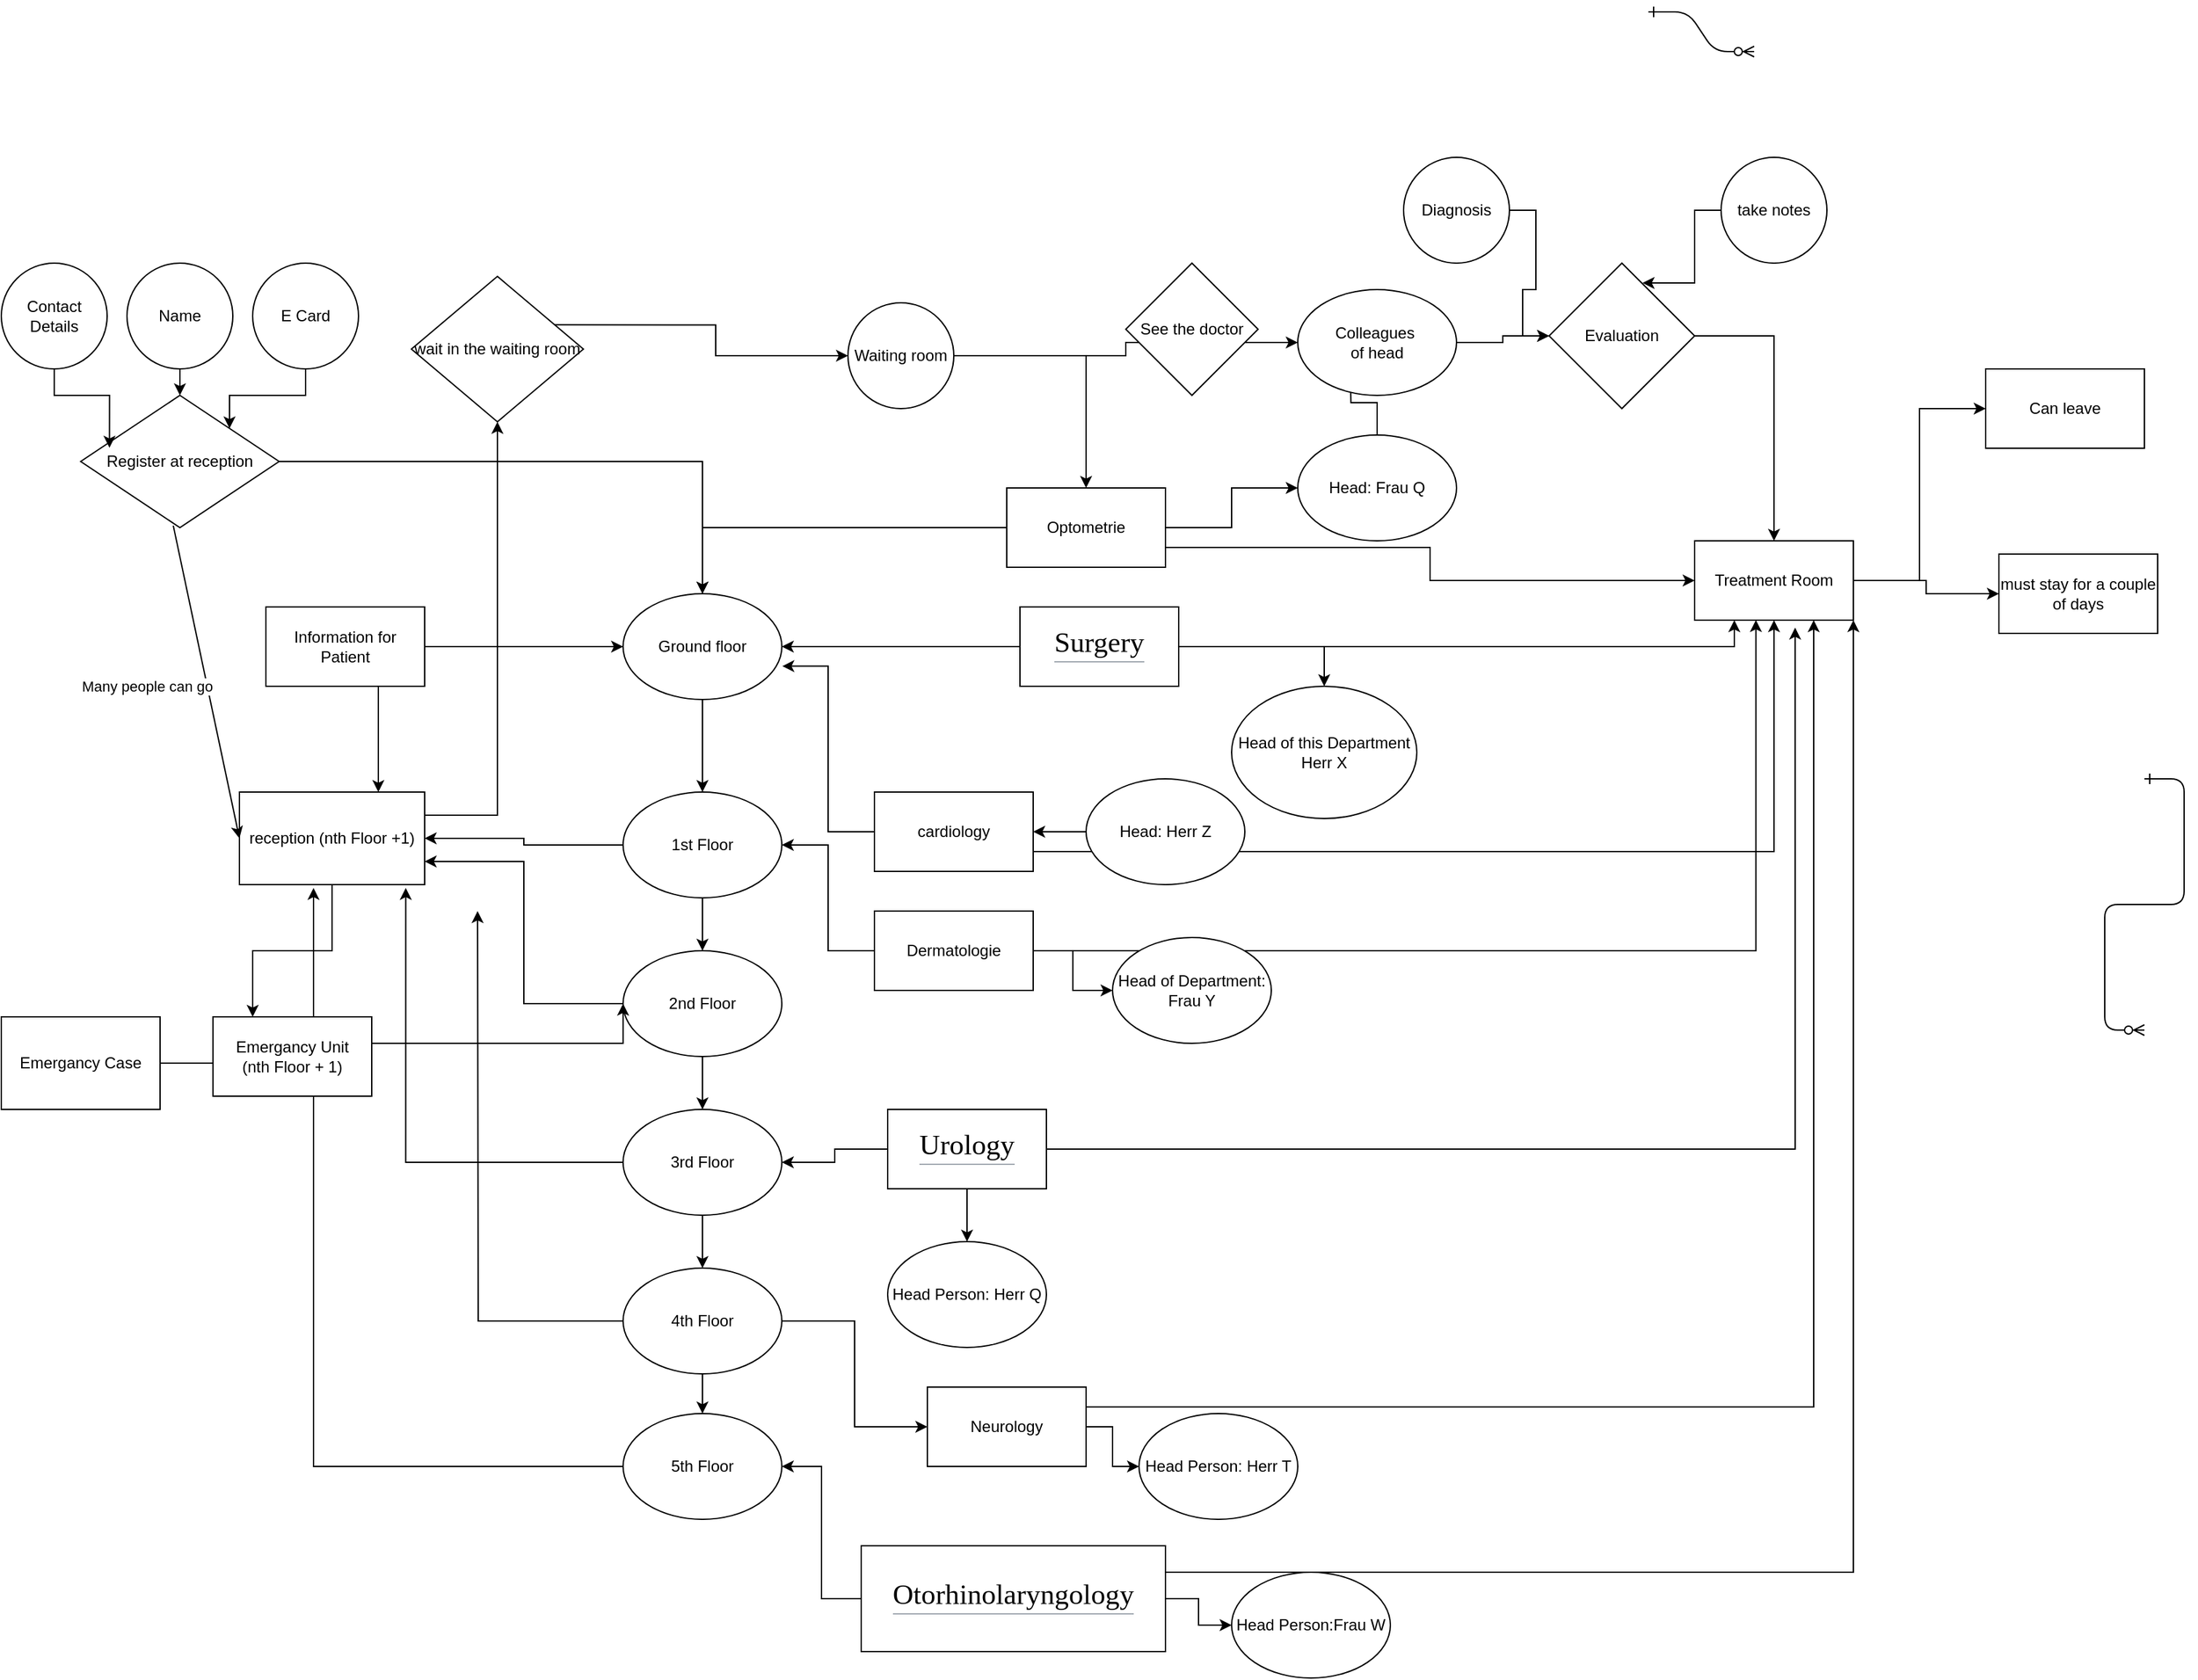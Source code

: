 <mxfile version="14.4.3" type="github">
  <diagram id="R2lEEEUBdFMjLlhIrx00" name="Page-1">
    <mxGraphModel dx="2676" dy="1929" grid="1" gridSize="10" guides="1" tooltips="1" connect="1" arrows="1" fold="1" page="1" pageScale="1" pageWidth="850" pageHeight="1100" math="0" shadow="0" extFonts="Permanent Marker^https://fonts.googleapis.com/css?family=Permanent+Marker">
      <root>
        <mxCell id="0" />
        <mxCell id="1" parent="0" />
        <mxCell id="C-vyLk0tnHw3VtMMgP7b-1" value="" style="edgeStyle=entityRelationEdgeStyle;endArrow=ERzeroToMany;startArrow=ERone;endFill=1;startFill=0;" parent="1" edge="1">
          <mxGeometry width="100" height="100" relative="1" as="geometry">
            <mxPoint x="405" y="-380" as="sourcePoint" />
            <mxPoint x="485" y="-350" as="targetPoint" />
          </mxGeometry>
        </mxCell>
        <mxCell id="C-vyLk0tnHw3VtMMgP7b-12" value="" style="edgeStyle=entityRelationEdgeStyle;endArrow=ERzeroToMany;startArrow=ERone;endFill=1;startFill=0;" parent="1" edge="1">
          <mxGeometry width="100" height="100" relative="1" as="geometry">
            <mxPoint x="780" y="200" as="sourcePoint" />
            <mxPoint x="780" y="390" as="targetPoint" />
          </mxGeometry>
        </mxCell>
        <mxCell id="jUTUyWdpoJ4dByFYasT1-13" style="edgeStyle=orthogonalEdgeStyle;rounded=0;orthogonalLoop=1;jettySize=auto;html=1;entryX=0;entryY=0.5;entryDx=0;entryDy=0;" parent="1" source="jUTUyWdpoJ4dByFYasT1-3" target="jUTUyWdpoJ4dByFYasT1-12" edge="1">
          <mxGeometry relative="1" as="geometry" />
        </mxCell>
        <mxCell id="jUTUyWdpoJ4dByFYasT1-42" style="edgeStyle=orthogonalEdgeStyle;rounded=0;orthogonalLoop=1;jettySize=auto;html=1;exitX=0;exitY=0.5;exitDx=0;exitDy=0;entryX=1;entryY=0.5;entryDx=0;entryDy=0;" parent="1" source="jUTUyWdpoJ4dByFYasT1-3" target="jUTUyWdpoJ4dByFYasT1-27" edge="1">
          <mxGeometry relative="1" as="geometry" />
        </mxCell>
        <mxCell id="rC-h7U5cNnP6s9ntKth8-61" style="edgeStyle=orthogonalEdgeStyle;rounded=0;orthogonalLoop=1;jettySize=auto;html=1;exitX=1;exitY=0.5;exitDx=0;exitDy=0;entryX=0.386;entryY=0.998;entryDx=0;entryDy=0;entryPerimeter=0;" edge="1" parent="1" source="jUTUyWdpoJ4dByFYasT1-3" target="rC-h7U5cNnP6s9ntKth8-38">
          <mxGeometry relative="1" as="geometry" />
        </mxCell>
        <mxCell id="jUTUyWdpoJ4dByFYasT1-3" value="Dermatologie" style="rounded=0;whiteSpace=wrap;html=1;" parent="1" vertex="1">
          <mxGeometry x="-180" y="300" width="120" height="60" as="geometry" />
        </mxCell>
        <mxCell id="jUTUyWdpoJ4dByFYasT1-18" style="edgeStyle=orthogonalEdgeStyle;rounded=0;orthogonalLoop=1;jettySize=auto;html=1;entryX=0.5;entryY=0;entryDx=0;entryDy=0;" parent="1" source="rC-h7U5cNnP6s9ntKth8-9" target="jUTUyWdpoJ4dByFYasT1-16" edge="1">
          <mxGeometry relative="1" as="geometry" />
        </mxCell>
        <mxCell id="rC-h7U5cNnP6s9ntKth8-11" style="edgeStyle=orthogonalEdgeStyle;rounded=0;orthogonalLoop=1;jettySize=auto;html=1;entryX=0.5;entryY=0;entryDx=0;entryDy=0;" edge="1" parent="1" source="jUTUyWdpoJ4dByFYasT1-4" target="jUTUyWdpoJ4dByFYasT1-16">
          <mxGeometry relative="1" as="geometry" />
        </mxCell>
        <mxCell id="rC-h7U5cNnP6s9ntKth8-21" value="" style="edgeStyle=orthogonalEdgeStyle;rounded=0;orthogonalLoop=1;jettySize=auto;html=1;" edge="1" parent="1" source="jUTUyWdpoJ4dByFYasT1-4" target="rC-h7U5cNnP6s9ntKth8-20">
          <mxGeometry relative="1" as="geometry" />
        </mxCell>
        <mxCell id="rC-h7U5cNnP6s9ntKth8-39" style="edgeStyle=orthogonalEdgeStyle;rounded=0;orthogonalLoop=1;jettySize=auto;html=1;exitX=1;exitY=0.75;exitDx=0;exitDy=0;" edge="1" parent="1" source="jUTUyWdpoJ4dByFYasT1-4" target="rC-h7U5cNnP6s9ntKth8-38">
          <mxGeometry relative="1" as="geometry" />
        </mxCell>
        <mxCell id="jUTUyWdpoJ4dByFYasT1-4" value="Optometrie" style="rounded=0;whiteSpace=wrap;html=1;" parent="1" vertex="1">
          <mxGeometry x="-80" y="-20" width="120" height="60" as="geometry" />
        </mxCell>
        <mxCell id="jUTUyWdpoJ4dByFYasT1-54" style="edgeStyle=orthogonalEdgeStyle;rounded=0;orthogonalLoop=1;jettySize=auto;html=1;exitX=1;exitY=0.5;exitDx=0;exitDy=0;entryX=0;entryY=0.5;entryDx=0;entryDy=0;" parent="1" source="jUTUyWdpoJ4dByFYasT1-5" target="jUTUyWdpoJ4dByFYasT1-52" edge="1">
          <mxGeometry relative="1" as="geometry" />
        </mxCell>
        <mxCell id="rC-h7U5cNnP6s9ntKth8-64" style="edgeStyle=orthogonalEdgeStyle;rounded=0;orthogonalLoop=1;jettySize=auto;html=1;exitX=1;exitY=0.25;exitDx=0;exitDy=0;entryX=0.75;entryY=1;entryDx=0;entryDy=0;" edge="1" parent="1" source="jUTUyWdpoJ4dByFYasT1-5" target="rC-h7U5cNnP6s9ntKth8-38">
          <mxGeometry relative="1" as="geometry">
            <mxPoint x="540" y="650" as="targetPoint" />
          </mxGeometry>
        </mxCell>
        <mxCell id="jUTUyWdpoJ4dByFYasT1-5" value="Neurology" style="rounded=0;whiteSpace=wrap;html=1;" parent="1" vertex="1">
          <mxGeometry x="-140" y="660" width="120" height="60" as="geometry" />
        </mxCell>
        <mxCell id="jUTUyWdpoJ4dByFYasT1-47" style="edgeStyle=orthogonalEdgeStyle;rounded=0;orthogonalLoop=1;jettySize=auto;html=1;entryX=1;entryY=0.5;entryDx=0;entryDy=0;" parent="1" source="jUTUyWdpoJ4dByFYasT1-7" target="jUTUyWdpoJ4dByFYasT1-37" edge="1">
          <mxGeometry relative="1" as="geometry" />
        </mxCell>
        <mxCell id="jUTUyWdpoJ4dByFYasT1-49" style="edgeStyle=orthogonalEdgeStyle;rounded=0;orthogonalLoop=1;jettySize=auto;html=1;exitX=1;exitY=0.5;exitDx=0;exitDy=0;" parent="1" source="jUTUyWdpoJ4dByFYasT1-7" target="jUTUyWdpoJ4dByFYasT1-48" edge="1">
          <mxGeometry relative="1" as="geometry" />
        </mxCell>
        <mxCell id="rC-h7U5cNnP6s9ntKth8-65" style="edgeStyle=orthogonalEdgeStyle;rounded=0;orthogonalLoop=1;jettySize=auto;html=1;exitX=1;exitY=0.25;exitDx=0;exitDy=0;entryX=1;entryY=1;entryDx=0;entryDy=0;" edge="1" parent="1" source="jUTUyWdpoJ4dByFYasT1-7" target="rC-h7U5cNnP6s9ntKth8-38">
          <mxGeometry relative="1" as="geometry" />
        </mxCell>
        <mxCell id="jUTUyWdpoJ4dByFYasT1-7" value="&#xa;&#xa;&lt;h1 id=&quot;firstHeading&quot; class=&quot;firstHeading&quot; style=&quot;color: rgb(0, 0, 0); margin: 0px 0px 0.25em; padding: 0px; overflow: visible; border-bottom: 1px solid rgb(162, 169, 177); font-size: 1.8em; font-weight: normal; font-family: &amp;quot;linux libertine&amp;quot;, georgia, times, serif; line-height: 1.3; font-style: normal; letter-spacing: normal; text-indent: 0px; text-transform: none; word-spacing: 0px;&quot;&gt;Otorhinolaryngology&lt;/h1&gt;&#xa;&#xa;" style="rounded=0;whiteSpace=wrap;html=1;" parent="1" vertex="1">
          <mxGeometry x="-190" y="780" width="230" height="80" as="geometry" />
        </mxCell>
        <mxCell id="jUTUyWdpoJ4dByFYasT1-11" style="edgeStyle=orthogonalEdgeStyle;rounded=0;orthogonalLoop=1;jettySize=auto;html=1;entryX=0.5;entryY=0;entryDx=0;entryDy=0;" parent="1" source="jUTUyWdpoJ4dByFYasT1-8" target="jUTUyWdpoJ4dByFYasT1-10" edge="1">
          <mxGeometry relative="1" as="geometry" />
        </mxCell>
        <mxCell id="jUTUyWdpoJ4dByFYasT1-17" style="edgeStyle=orthogonalEdgeStyle;rounded=0;orthogonalLoop=1;jettySize=auto;html=1;exitX=0;exitY=0.5;exitDx=0;exitDy=0;entryX=1;entryY=0.5;entryDx=0;entryDy=0;" parent="1" source="jUTUyWdpoJ4dByFYasT1-8" target="jUTUyWdpoJ4dByFYasT1-16" edge="1">
          <mxGeometry relative="1" as="geometry" />
        </mxCell>
        <mxCell id="rC-h7U5cNnP6s9ntKth8-60" style="edgeStyle=orthogonalEdgeStyle;rounded=0;orthogonalLoop=1;jettySize=auto;html=1;exitX=1;exitY=0.5;exitDx=0;exitDy=0;entryX=0.25;entryY=1;entryDx=0;entryDy=0;" edge="1" parent="1" source="jUTUyWdpoJ4dByFYasT1-8" target="rC-h7U5cNnP6s9ntKth8-38">
          <mxGeometry relative="1" as="geometry" />
        </mxCell>
        <mxCell id="jUTUyWdpoJ4dByFYasT1-8" value="&#xa;&#xa;&lt;h1 id=&quot;firstHeading&quot; class=&quot;firstHeading&quot; style=&quot;color: rgb(0, 0, 0); margin: 0px 0px 0.25em; padding: 0px; overflow: visible; border-bottom: 1px solid rgb(162, 169, 177); font-size: 1.8em; font-weight: normal; font-family: &amp;quot;linux libertine&amp;quot;, georgia, times, serif; line-height: 1.3; font-style: normal; letter-spacing: normal; text-indent: 0px; text-transform: none; word-spacing: 0px;&quot;&gt;Surgery&lt;/h1&gt;&#xa;&#xa;" style="rounded=0;whiteSpace=wrap;html=1;" parent="1" vertex="1">
          <mxGeometry x="-70" y="70" width="120" height="60" as="geometry" />
        </mxCell>
        <mxCell id="jUTUyWdpoJ4dByFYasT1-43" style="edgeStyle=orthogonalEdgeStyle;rounded=0;orthogonalLoop=1;jettySize=auto;html=1;entryX=1;entryY=0.5;entryDx=0;entryDy=0;" parent="1" source="jUTUyWdpoJ4dByFYasT1-9" target="jUTUyWdpoJ4dByFYasT1-33" edge="1">
          <mxGeometry relative="1" as="geometry" />
        </mxCell>
        <mxCell id="jUTUyWdpoJ4dByFYasT1-46" style="edgeStyle=orthogonalEdgeStyle;rounded=0;orthogonalLoop=1;jettySize=auto;html=1;exitX=0.5;exitY=1;exitDx=0;exitDy=0;entryX=0.5;entryY=0;entryDx=0;entryDy=0;" parent="1" source="jUTUyWdpoJ4dByFYasT1-9" target="jUTUyWdpoJ4dByFYasT1-44" edge="1">
          <mxGeometry relative="1" as="geometry" />
        </mxCell>
        <mxCell id="rC-h7U5cNnP6s9ntKth8-63" style="edgeStyle=orthogonalEdgeStyle;rounded=0;orthogonalLoop=1;jettySize=auto;html=1;exitX=1;exitY=0.5;exitDx=0;exitDy=0;entryX=0.633;entryY=1.093;entryDx=0;entryDy=0;entryPerimeter=0;" edge="1" parent="1" source="jUTUyWdpoJ4dByFYasT1-9" target="rC-h7U5cNnP6s9ntKth8-38">
          <mxGeometry relative="1" as="geometry">
            <mxPoint x="560" y="470" as="targetPoint" />
          </mxGeometry>
        </mxCell>
        <mxCell id="jUTUyWdpoJ4dByFYasT1-9" value="&#xa;&#xa;&lt;h1 id=&quot;firstHeading&quot; class=&quot;firstHeading&quot; style=&quot;color: rgb(0, 0, 0); margin: 0px 0px 0.25em; padding: 0px; overflow: visible; border-bottom: 1px solid rgb(162, 169, 177); font-size: 1.8em; font-weight: normal; font-family: &amp;quot;linux libertine&amp;quot;, georgia, times, serif; line-height: 1.3; font-style: normal; letter-spacing: normal; text-indent: 0px; text-transform: none; word-spacing: 0px;&quot;&gt;Urology&lt;/h1&gt;&#xa;&#xa;" style="rounded=0;whiteSpace=wrap;html=1;" parent="1" vertex="1">
          <mxGeometry x="-170" y="450" width="120" height="60" as="geometry" />
        </mxCell>
        <mxCell id="jUTUyWdpoJ4dByFYasT1-10" value="Head of this Department Herr X" style="ellipse;whiteSpace=wrap;html=1;" parent="1" vertex="1">
          <mxGeometry x="90" y="130" width="140" height="100" as="geometry" />
        </mxCell>
        <mxCell id="jUTUyWdpoJ4dByFYasT1-12" value="Head of Department: Frau Y" style="ellipse;whiteSpace=wrap;html=1;" parent="1" vertex="1">
          <mxGeometry y="320" width="120" height="80" as="geometry" />
        </mxCell>
        <mxCell id="jUTUyWdpoJ4dByFYasT1-28" style="edgeStyle=orthogonalEdgeStyle;rounded=0;orthogonalLoop=1;jettySize=auto;html=1;exitX=0.5;exitY=1;exitDx=0;exitDy=0;entryX=0.5;entryY=0;entryDx=0;entryDy=0;" parent="1" source="jUTUyWdpoJ4dByFYasT1-16" target="jUTUyWdpoJ4dByFYasT1-27" edge="1">
          <mxGeometry relative="1" as="geometry">
            <mxPoint x="-309.647" y="170" as="targetPoint" />
          </mxGeometry>
        </mxCell>
        <mxCell id="rC-h7U5cNnP6s9ntKth8-6" style="edgeStyle=orthogonalEdgeStyle;rounded=0;orthogonalLoop=1;jettySize=auto;html=1;entryX=0.75;entryY=0;entryDx=0;entryDy=0;" edge="1" parent="1" source="jUTUyWdpoJ4dByFYasT1-16" target="jUTUyWdpoJ4dByFYasT1-59">
          <mxGeometry relative="1" as="geometry" />
        </mxCell>
        <mxCell id="jUTUyWdpoJ4dByFYasT1-16" value="Ground floor" style="ellipse;whiteSpace=wrap;html=1;" parent="1" vertex="1">
          <mxGeometry x="-370" y="60" width="120" height="80" as="geometry" />
        </mxCell>
        <mxCell id="jUTUyWdpoJ4dByFYasT1-39" style="edgeStyle=orthogonalEdgeStyle;rounded=0;orthogonalLoop=1;jettySize=auto;html=1;entryX=1.003;entryY=0.685;entryDx=0;entryDy=0;entryPerimeter=0;" parent="1" source="jUTUyWdpoJ4dByFYasT1-21" target="jUTUyWdpoJ4dByFYasT1-16" edge="1">
          <mxGeometry relative="1" as="geometry">
            <mxPoint x="-230" y="130" as="targetPoint" />
          </mxGeometry>
        </mxCell>
        <mxCell id="rC-h7U5cNnP6s9ntKth8-62" style="edgeStyle=orthogonalEdgeStyle;rounded=0;orthogonalLoop=1;jettySize=auto;html=1;exitX=1;exitY=0.75;exitDx=0;exitDy=0;" edge="1" parent="1" source="jUTUyWdpoJ4dByFYasT1-21" target="rC-h7U5cNnP6s9ntKth8-38">
          <mxGeometry relative="1" as="geometry">
            <mxPoint x="540" y="255.286" as="targetPoint" />
          </mxGeometry>
        </mxCell>
        <mxCell id="jUTUyWdpoJ4dByFYasT1-21" value="cardiology" style="rounded=0;whiteSpace=wrap;html=1;" parent="1" vertex="1">
          <mxGeometry x="-180" y="210" width="120" height="60" as="geometry" />
        </mxCell>
        <mxCell id="jUTUyWdpoJ4dByFYasT1-24" style="edgeStyle=orthogonalEdgeStyle;rounded=0;orthogonalLoop=1;jettySize=auto;html=1;entryX=1;entryY=0.5;entryDx=0;entryDy=0;" parent="1" source="jUTUyWdpoJ4dByFYasT1-23" target="jUTUyWdpoJ4dByFYasT1-21" edge="1">
          <mxGeometry relative="1" as="geometry" />
        </mxCell>
        <mxCell id="jUTUyWdpoJ4dByFYasT1-23" value="Head: Herr Z" style="ellipse;whiteSpace=wrap;html=1;" parent="1" vertex="1">
          <mxGeometry x="-20" y="200" width="120" height="80" as="geometry" />
        </mxCell>
        <mxCell id="jUTUyWdpoJ4dByFYasT1-41" style="edgeStyle=orthogonalEdgeStyle;rounded=0;orthogonalLoop=1;jettySize=auto;html=1;entryX=0;entryY=0.5;entryDx=0;entryDy=0;" parent="1" source="jUTUyWdpoJ4dByFYasT1-25" target="jUTUyWdpoJ4dByFYasT1-16" edge="1">
          <mxGeometry relative="1" as="geometry" />
        </mxCell>
        <mxCell id="jUTUyWdpoJ4dByFYasT1-25" value="Information for Patient" style="rounded=0;whiteSpace=wrap;html=1;" parent="1" vertex="1">
          <mxGeometry x="-640" y="70" width="120" height="60" as="geometry" />
        </mxCell>
        <mxCell id="jUTUyWdpoJ4dByFYasT1-32" style="edgeStyle=orthogonalEdgeStyle;rounded=0;orthogonalLoop=1;jettySize=auto;html=1;exitX=0.5;exitY=1;exitDx=0;exitDy=0;entryX=0.5;entryY=0;entryDx=0;entryDy=0;" parent="1" source="jUTUyWdpoJ4dByFYasT1-27" target="jUTUyWdpoJ4dByFYasT1-30" edge="1">
          <mxGeometry relative="1" as="geometry" />
        </mxCell>
        <mxCell id="rC-h7U5cNnP6s9ntKth8-1" style="edgeStyle=orthogonalEdgeStyle;rounded=0;orthogonalLoop=1;jettySize=auto;html=1;exitX=0;exitY=0.5;exitDx=0;exitDy=0;entryX=1;entryY=0.5;entryDx=0;entryDy=0;" edge="1" parent="1" source="jUTUyWdpoJ4dByFYasT1-27" target="jUTUyWdpoJ4dByFYasT1-59">
          <mxGeometry relative="1" as="geometry" />
        </mxCell>
        <mxCell id="jUTUyWdpoJ4dByFYasT1-27" value="1st Floor" style="ellipse;whiteSpace=wrap;html=1;" parent="1" vertex="1">
          <mxGeometry x="-370" y="210" width="120" height="80" as="geometry" />
        </mxCell>
        <mxCell id="jUTUyWdpoJ4dByFYasT1-34" value="" style="edgeStyle=orthogonalEdgeStyle;rounded=0;orthogonalLoop=1;jettySize=auto;html=1;" parent="1" source="jUTUyWdpoJ4dByFYasT1-30" target="jUTUyWdpoJ4dByFYasT1-33" edge="1">
          <mxGeometry relative="1" as="geometry" />
        </mxCell>
        <mxCell id="rC-h7U5cNnP6s9ntKth8-2" style="edgeStyle=orthogonalEdgeStyle;rounded=0;orthogonalLoop=1;jettySize=auto;html=1;exitX=0;exitY=0.5;exitDx=0;exitDy=0;entryX=1;entryY=0.75;entryDx=0;entryDy=0;" edge="1" parent="1" source="jUTUyWdpoJ4dByFYasT1-30" target="jUTUyWdpoJ4dByFYasT1-59">
          <mxGeometry relative="1" as="geometry" />
        </mxCell>
        <mxCell id="jUTUyWdpoJ4dByFYasT1-30" value="2nd Floor" style="ellipse;whiteSpace=wrap;html=1;" parent="1" vertex="1">
          <mxGeometry x="-370" y="330" width="120" height="80" as="geometry" />
        </mxCell>
        <mxCell id="jUTUyWdpoJ4dByFYasT1-36" value="" style="edgeStyle=orthogonalEdgeStyle;rounded=0;orthogonalLoop=1;jettySize=auto;html=1;" parent="1" source="jUTUyWdpoJ4dByFYasT1-33" target="jUTUyWdpoJ4dByFYasT1-35" edge="1">
          <mxGeometry relative="1" as="geometry" />
        </mxCell>
        <mxCell id="rC-h7U5cNnP6s9ntKth8-3" style="edgeStyle=orthogonalEdgeStyle;rounded=0;orthogonalLoop=1;jettySize=auto;html=1;exitX=0;exitY=0.5;exitDx=0;exitDy=0;entryX=0.898;entryY=1.035;entryDx=0;entryDy=0;entryPerimeter=0;" edge="1" parent="1" source="jUTUyWdpoJ4dByFYasT1-33" target="jUTUyWdpoJ4dByFYasT1-59">
          <mxGeometry relative="1" as="geometry" />
        </mxCell>
        <mxCell id="jUTUyWdpoJ4dByFYasT1-33" value="3rd Floor" style="ellipse;whiteSpace=wrap;html=1;" parent="1" vertex="1">
          <mxGeometry x="-370" y="450" width="120" height="80" as="geometry" />
        </mxCell>
        <mxCell id="jUTUyWdpoJ4dByFYasT1-38" style="edgeStyle=orthogonalEdgeStyle;rounded=0;orthogonalLoop=1;jettySize=auto;html=1;entryX=0.5;entryY=0;entryDx=0;entryDy=0;" parent="1" source="jUTUyWdpoJ4dByFYasT1-35" target="jUTUyWdpoJ4dByFYasT1-37" edge="1">
          <mxGeometry relative="1" as="geometry" />
        </mxCell>
        <mxCell id="jUTUyWdpoJ4dByFYasT1-50" style="edgeStyle=orthogonalEdgeStyle;rounded=0;orthogonalLoop=1;jettySize=auto;html=1;exitX=1;exitY=0.5;exitDx=0;exitDy=0;entryX=0;entryY=0.5;entryDx=0;entryDy=0;" parent="1" source="jUTUyWdpoJ4dByFYasT1-35" target="jUTUyWdpoJ4dByFYasT1-5" edge="1">
          <mxGeometry relative="1" as="geometry" />
        </mxCell>
        <mxCell id="rC-h7U5cNnP6s9ntKth8-4" style="edgeStyle=orthogonalEdgeStyle;rounded=0;orthogonalLoop=1;jettySize=auto;html=1;exitX=0;exitY=0.5;exitDx=0;exitDy=0;" edge="1" parent="1" source="jUTUyWdpoJ4dByFYasT1-35">
          <mxGeometry relative="1" as="geometry">
            <mxPoint x="-480" y="300" as="targetPoint" />
          </mxGeometry>
        </mxCell>
        <mxCell id="jUTUyWdpoJ4dByFYasT1-35" value="4th Floor&lt;br&gt;" style="ellipse;whiteSpace=wrap;html=1;" parent="1" vertex="1">
          <mxGeometry x="-370" y="570" width="120" height="80" as="geometry" />
        </mxCell>
        <mxCell id="rC-h7U5cNnP6s9ntKth8-5" style="edgeStyle=orthogonalEdgeStyle;rounded=0;orthogonalLoop=1;jettySize=auto;html=1;exitX=0;exitY=0.5;exitDx=0;exitDy=0;entryX=0.4;entryY=1.035;entryDx=0;entryDy=0;entryPerimeter=0;" edge="1" parent="1" source="jUTUyWdpoJ4dByFYasT1-37" target="jUTUyWdpoJ4dByFYasT1-59">
          <mxGeometry relative="1" as="geometry" />
        </mxCell>
        <mxCell id="jUTUyWdpoJ4dByFYasT1-37" value="5th Floor" style="ellipse;whiteSpace=wrap;html=1;" parent="1" vertex="1">
          <mxGeometry x="-370" y="680" width="120" height="80" as="geometry" />
        </mxCell>
        <mxCell id="jUTUyWdpoJ4dByFYasT1-44" value="Head Person: Herr Q" style="ellipse;whiteSpace=wrap;html=1;" parent="1" vertex="1">
          <mxGeometry x="-170" y="550" width="120" height="80" as="geometry" />
        </mxCell>
        <mxCell id="jUTUyWdpoJ4dByFYasT1-48" value="Head Person:Frau W" style="ellipse;whiteSpace=wrap;html=1;" parent="1" vertex="1">
          <mxGeometry x="90" y="800" width="120" height="80" as="geometry" />
        </mxCell>
        <mxCell id="jUTUyWdpoJ4dByFYasT1-52" value="Head Person: Herr T" style="ellipse;whiteSpace=wrap;html=1;" parent="1" vertex="1">
          <mxGeometry x="20" y="680" width="120" height="80" as="geometry" />
        </mxCell>
        <mxCell id="jUTUyWdpoJ4dByFYasT1-58" style="edgeStyle=orthogonalEdgeStyle;rounded=0;orthogonalLoop=1;jettySize=auto;html=1;entryX=0.083;entryY=0.583;entryDx=0;entryDy=0;entryPerimeter=0;" parent="1" source="jUTUyWdpoJ4dByFYasT1-55" target="jUTUyWdpoJ4dByFYasT1-57" edge="1">
          <mxGeometry relative="1" as="geometry" />
        </mxCell>
        <mxCell id="jUTUyWdpoJ4dByFYasT1-55" value="Emergancy Case" style="rounded=0;whiteSpace=wrap;html=1;" parent="1" vertex="1">
          <mxGeometry x="-840" y="380" width="120" height="70" as="geometry" />
        </mxCell>
        <mxCell id="rC-h7U5cNnP6s9ntKth8-8" style="edgeStyle=orthogonalEdgeStyle;rounded=0;orthogonalLoop=1;jettySize=auto;html=1;exitX=1;exitY=0.5;exitDx=0;exitDy=0;entryX=0;entryY=0.5;entryDx=0;entryDy=0;" edge="1" parent="1" source="jUTUyWdpoJ4dByFYasT1-57" target="jUTUyWdpoJ4dByFYasT1-30">
          <mxGeometry relative="1" as="geometry">
            <Array as="points">
              <mxPoint x="-560" y="400" />
              <mxPoint x="-370" y="400" />
            </Array>
          </mxGeometry>
        </mxCell>
        <mxCell id="jUTUyWdpoJ4dByFYasT1-57" value="Emergancy Unit&lt;br&gt;(nth Floor + 1)" style="rounded=0;whiteSpace=wrap;html=1;" parent="1" vertex="1">
          <mxGeometry x="-680" y="380" width="120" height="60" as="geometry" />
        </mxCell>
        <mxCell id="rC-h7U5cNnP6s9ntKth8-7" style="edgeStyle=orthogonalEdgeStyle;rounded=0;orthogonalLoop=1;jettySize=auto;html=1;entryX=0.25;entryY=0;entryDx=0;entryDy=0;" edge="1" parent="1" source="jUTUyWdpoJ4dByFYasT1-59" target="jUTUyWdpoJ4dByFYasT1-57">
          <mxGeometry relative="1" as="geometry" />
        </mxCell>
        <mxCell id="rC-h7U5cNnP6s9ntKth8-26" style="edgeStyle=orthogonalEdgeStyle;rounded=0;orthogonalLoop=1;jettySize=auto;html=1;exitX=1;exitY=0.25;exitDx=0;exitDy=0;entryX=0;entryY=0.5;entryDx=0;entryDy=0;" edge="1" parent="1" source="rC-h7U5cNnP6s9ntKth8-28" target="rC-h7U5cNnP6s9ntKth8-22">
          <mxGeometry relative="1" as="geometry">
            <mxPoint x="-470" y="-120" as="targetPoint" />
            <Array as="points" />
          </mxGeometry>
        </mxCell>
        <mxCell id="rC-h7U5cNnP6s9ntKth8-30" style="edgeStyle=orthogonalEdgeStyle;rounded=0;orthogonalLoop=1;jettySize=auto;html=1;exitX=1;exitY=0.25;exitDx=0;exitDy=0;entryX=0.5;entryY=1;entryDx=0;entryDy=0;" edge="1" parent="1" source="jUTUyWdpoJ4dByFYasT1-59" target="rC-h7U5cNnP6s9ntKth8-28">
          <mxGeometry relative="1" as="geometry" />
        </mxCell>
        <mxCell id="jUTUyWdpoJ4dByFYasT1-59" value="reception (nth Floor +1)" style="rounded=0;whiteSpace=wrap;html=1;" parent="1" vertex="1">
          <mxGeometry x="-660" y="210" width="140" height="70" as="geometry" />
        </mxCell>
        <mxCell id="rC-h7U5cNnP6s9ntKth8-9" value="Register at reception" style="rhombus;whiteSpace=wrap;html=1;" vertex="1" parent="1">
          <mxGeometry x="-780" y="-90" width="150" height="100" as="geometry" />
        </mxCell>
        <mxCell id="rC-h7U5cNnP6s9ntKth8-17" style="edgeStyle=orthogonalEdgeStyle;rounded=0;orthogonalLoop=1;jettySize=auto;html=1;entryX=1;entryY=0;entryDx=0;entryDy=0;" edge="1" parent="1" source="rC-h7U5cNnP6s9ntKth8-14" target="rC-h7U5cNnP6s9ntKth8-9">
          <mxGeometry relative="1" as="geometry" />
        </mxCell>
        <mxCell id="rC-h7U5cNnP6s9ntKth8-14" value="E Card" style="ellipse;whiteSpace=wrap;html=1;aspect=fixed;" vertex="1" parent="1">
          <mxGeometry x="-650" y="-190" width="80" height="80" as="geometry" />
        </mxCell>
        <mxCell id="rC-h7U5cNnP6s9ntKth8-19" style="edgeStyle=orthogonalEdgeStyle;rounded=0;orthogonalLoop=1;jettySize=auto;html=1;exitX=0.5;exitY=1;exitDx=0;exitDy=0;entryX=0.5;entryY=0;entryDx=0;entryDy=0;" edge="1" parent="1" source="rC-h7U5cNnP6s9ntKth8-15" target="rC-h7U5cNnP6s9ntKth8-9">
          <mxGeometry relative="1" as="geometry" />
        </mxCell>
        <mxCell id="rC-h7U5cNnP6s9ntKth8-15" value="Name" style="ellipse;whiteSpace=wrap;html=1;aspect=fixed;" vertex="1" parent="1">
          <mxGeometry x="-745" y="-190" width="80" height="80" as="geometry" />
        </mxCell>
        <mxCell id="rC-h7U5cNnP6s9ntKth8-18" style="edgeStyle=orthogonalEdgeStyle;rounded=0;orthogonalLoop=1;jettySize=auto;html=1;exitX=0.5;exitY=1;exitDx=0;exitDy=0;entryX=0.145;entryY=0.396;entryDx=0;entryDy=0;entryPerimeter=0;" edge="1" parent="1" source="rC-h7U5cNnP6s9ntKth8-16" target="rC-h7U5cNnP6s9ntKth8-9">
          <mxGeometry relative="1" as="geometry" />
        </mxCell>
        <mxCell id="rC-h7U5cNnP6s9ntKth8-16" value="Contact Details" style="ellipse;whiteSpace=wrap;html=1;aspect=fixed;" vertex="1" parent="1">
          <mxGeometry x="-840" y="-190" width="80" height="80" as="geometry" />
        </mxCell>
        <mxCell id="rC-h7U5cNnP6s9ntKth8-34" style="edgeStyle=orthogonalEdgeStyle;rounded=0;orthogonalLoop=1;jettySize=auto;html=1;exitX=0.5;exitY=0;exitDx=0;exitDy=0;" edge="1" parent="1" source="rC-h7U5cNnP6s9ntKth8-20">
          <mxGeometry relative="1" as="geometry">
            <mxPoint x="179.714" y="-110" as="targetPoint" />
          </mxGeometry>
        </mxCell>
        <mxCell id="rC-h7U5cNnP6s9ntKth8-20" value="Head: Frau Q" style="ellipse;whiteSpace=wrap;html=1;rounded=0;" vertex="1" parent="1">
          <mxGeometry x="140" y="-60" width="120" height="80" as="geometry" />
        </mxCell>
        <mxCell id="rC-h7U5cNnP6s9ntKth8-23" style="edgeStyle=orthogonalEdgeStyle;rounded=0;orthogonalLoop=1;jettySize=auto;html=1;" edge="1" parent="1" source="rC-h7U5cNnP6s9ntKth8-22" target="jUTUyWdpoJ4dByFYasT1-4">
          <mxGeometry relative="1" as="geometry" />
        </mxCell>
        <mxCell id="rC-h7U5cNnP6s9ntKth8-36" style="edgeStyle=orthogonalEdgeStyle;rounded=0;orthogonalLoop=1;jettySize=auto;html=1;entryX=0;entryY=0.5;entryDx=0;entryDy=0;" edge="1" parent="1" source="rC-h7U5cNnP6s9ntKth8-22" target="rC-h7U5cNnP6s9ntKth8-35">
          <mxGeometry relative="1" as="geometry" />
        </mxCell>
        <mxCell id="rC-h7U5cNnP6s9ntKth8-22" value="Waiting room&lt;br&gt;" style="ellipse;whiteSpace=wrap;html=1;aspect=fixed;" vertex="1" parent="1">
          <mxGeometry x="-200" y="-160" width="80" height="80" as="geometry" />
        </mxCell>
        <mxCell id="rC-h7U5cNnP6s9ntKth8-28" value="wait in the waiting room" style="rhombus;whiteSpace=wrap;html=1;" vertex="1" parent="1">
          <mxGeometry x="-530" y="-180" width="130" height="110" as="geometry" />
        </mxCell>
        <mxCell id="rC-h7U5cNnP6s9ntKth8-32" value="" style="endArrow=classic;html=1;entryX=0;entryY=0.5;entryDx=0;entryDy=0;" edge="1" parent="1" target="jUTUyWdpoJ4dByFYasT1-59">
          <mxGeometry relative="1" as="geometry">
            <mxPoint x="-710" y="8.57" as="sourcePoint" />
            <mxPoint x="-720" y="250" as="targetPoint" />
          </mxGeometry>
        </mxCell>
        <mxCell id="rC-h7U5cNnP6s9ntKth8-33" value="Many people can go" style="edgeLabel;resizable=0;html=1;align=center;verticalAlign=middle;" connectable="0" vertex="1" parent="rC-h7U5cNnP6s9ntKth8-32">
          <mxGeometry relative="1" as="geometry">
            <mxPoint x="-45.12" y="2.63" as="offset" />
          </mxGeometry>
        </mxCell>
        <mxCell id="rC-h7U5cNnP6s9ntKth8-40" style="edgeStyle=orthogonalEdgeStyle;rounded=0;orthogonalLoop=1;jettySize=auto;html=1;exitX=1;exitY=0.5;exitDx=0;exitDy=0;entryX=0.5;entryY=0;entryDx=0;entryDy=0;" edge="1" parent="1" source="rC-h7U5cNnP6s9ntKth8-41" target="rC-h7U5cNnP6s9ntKth8-38">
          <mxGeometry relative="1" as="geometry" />
        </mxCell>
        <mxCell id="rC-h7U5cNnP6s9ntKth8-43" style="edgeStyle=orthogonalEdgeStyle;rounded=0;orthogonalLoop=1;jettySize=auto;html=1;" edge="1" parent="1" source="rC-h7U5cNnP6s9ntKth8-35" target="rC-h7U5cNnP6s9ntKth8-41">
          <mxGeometry relative="1" as="geometry" />
        </mxCell>
        <mxCell id="rC-h7U5cNnP6s9ntKth8-35" value="Colleagues&amp;nbsp;&lt;br&gt;of head" style="ellipse;whiteSpace=wrap;html=1;" vertex="1" parent="1">
          <mxGeometry x="140" y="-170" width="120" height="80" as="geometry" />
        </mxCell>
        <mxCell id="rC-h7U5cNnP6s9ntKth8-37" value="See the doctor" style="rhombus;whiteSpace=wrap;html=1;" vertex="1" parent="1">
          <mxGeometry x="10" y="-190" width="100" height="100" as="geometry" />
        </mxCell>
        <mxCell id="rC-h7U5cNnP6s9ntKth8-57" style="edgeStyle=orthogonalEdgeStyle;rounded=0;orthogonalLoop=1;jettySize=auto;html=1;exitX=1;exitY=0.5;exitDx=0;exitDy=0;entryX=0;entryY=0.5;entryDx=0;entryDy=0;" edge="1" parent="1" source="rC-h7U5cNnP6s9ntKth8-38" target="rC-h7U5cNnP6s9ntKth8-56">
          <mxGeometry relative="1" as="geometry" />
        </mxCell>
        <mxCell id="rC-h7U5cNnP6s9ntKth8-59" style="edgeStyle=orthogonalEdgeStyle;rounded=0;orthogonalLoop=1;jettySize=auto;html=1;exitX=1;exitY=0.5;exitDx=0;exitDy=0;entryX=0;entryY=0.5;entryDx=0;entryDy=0;" edge="1" parent="1" source="rC-h7U5cNnP6s9ntKth8-38" target="rC-h7U5cNnP6s9ntKth8-58">
          <mxGeometry relative="1" as="geometry" />
        </mxCell>
        <mxCell id="rC-h7U5cNnP6s9ntKth8-38" value="Treatment Room" style="rounded=0;whiteSpace=wrap;html=1;" vertex="1" parent="1">
          <mxGeometry x="440" y="20" width="120" height="60" as="geometry" />
        </mxCell>
        <mxCell id="rC-h7U5cNnP6s9ntKth8-41" value="Evaluation&lt;br&gt;" style="rhombus;whiteSpace=wrap;html=1;" vertex="1" parent="1">
          <mxGeometry x="330" y="-190" width="110" height="110" as="geometry" />
        </mxCell>
        <mxCell id="rC-h7U5cNnP6s9ntKth8-53" style="edgeStyle=orthogonalEdgeStyle;rounded=0;orthogonalLoop=1;jettySize=auto;html=1;entryX=0.642;entryY=0.136;entryDx=0;entryDy=0;entryPerimeter=0;" edge="1" parent="1" source="rC-h7U5cNnP6s9ntKth8-47" target="rC-h7U5cNnP6s9ntKth8-41">
          <mxGeometry relative="1" as="geometry" />
        </mxCell>
        <mxCell id="rC-h7U5cNnP6s9ntKth8-47" value="take notes" style="ellipse;whiteSpace=wrap;html=1;aspect=fixed;" vertex="1" parent="1">
          <mxGeometry x="460" y="-270" width="80" height="80" as="geometry" />
        </mxCell>
        <mxCell id="rC-h7U5cNnP6s9ntKth8-49" value="" style="edgeStyle=orthogonalEdgeStyle;rounded=0;orthogonalLoop=1;jettySize=auto;html=1;" edge="1" parent="1" source="rC-h7U5cNnP6s9ntKth8-48" target="rC-h7U5cNnP6s9ntKth8-41">
          <mxGeometry relative="1" as="geometry" />
        </mxCell>
        <mxCell id="rC-h7U5cNnP6s9ntKth8-48" value="Diagnosis" style="ellipse;whiteSpace=wrap;html=1;aspect=fixed;" vertex="1" parent="1">
          <mxGeometry x="220" y="-270" width="80" height="80" as="geometry" />
        </mxCell>
        <mxCell id="rC-h7U5cNnP6s9ntKth8-56" value="Can leave" style="rounded=0;whiteSpace=wrap;html=1;" vertex="1" parent="1">
          <mxGeometry x="660" y="-110" width="120" height="60" as="geometry" />
        </mxCell>
        <mxCell id="rC-h7U5cNnP6s9ntKth8-58" value="must stay for a couple of days" style="rounded=0;whiteSpace=wrap;html=1;" vertex="1" parent="1">
          <mxGeometry x="670" y="30" width="120" height="60" as="geometry" />
        </mxCell>
      </root>
    </mxGraphModel>
  </diagram>
</mxfile>
